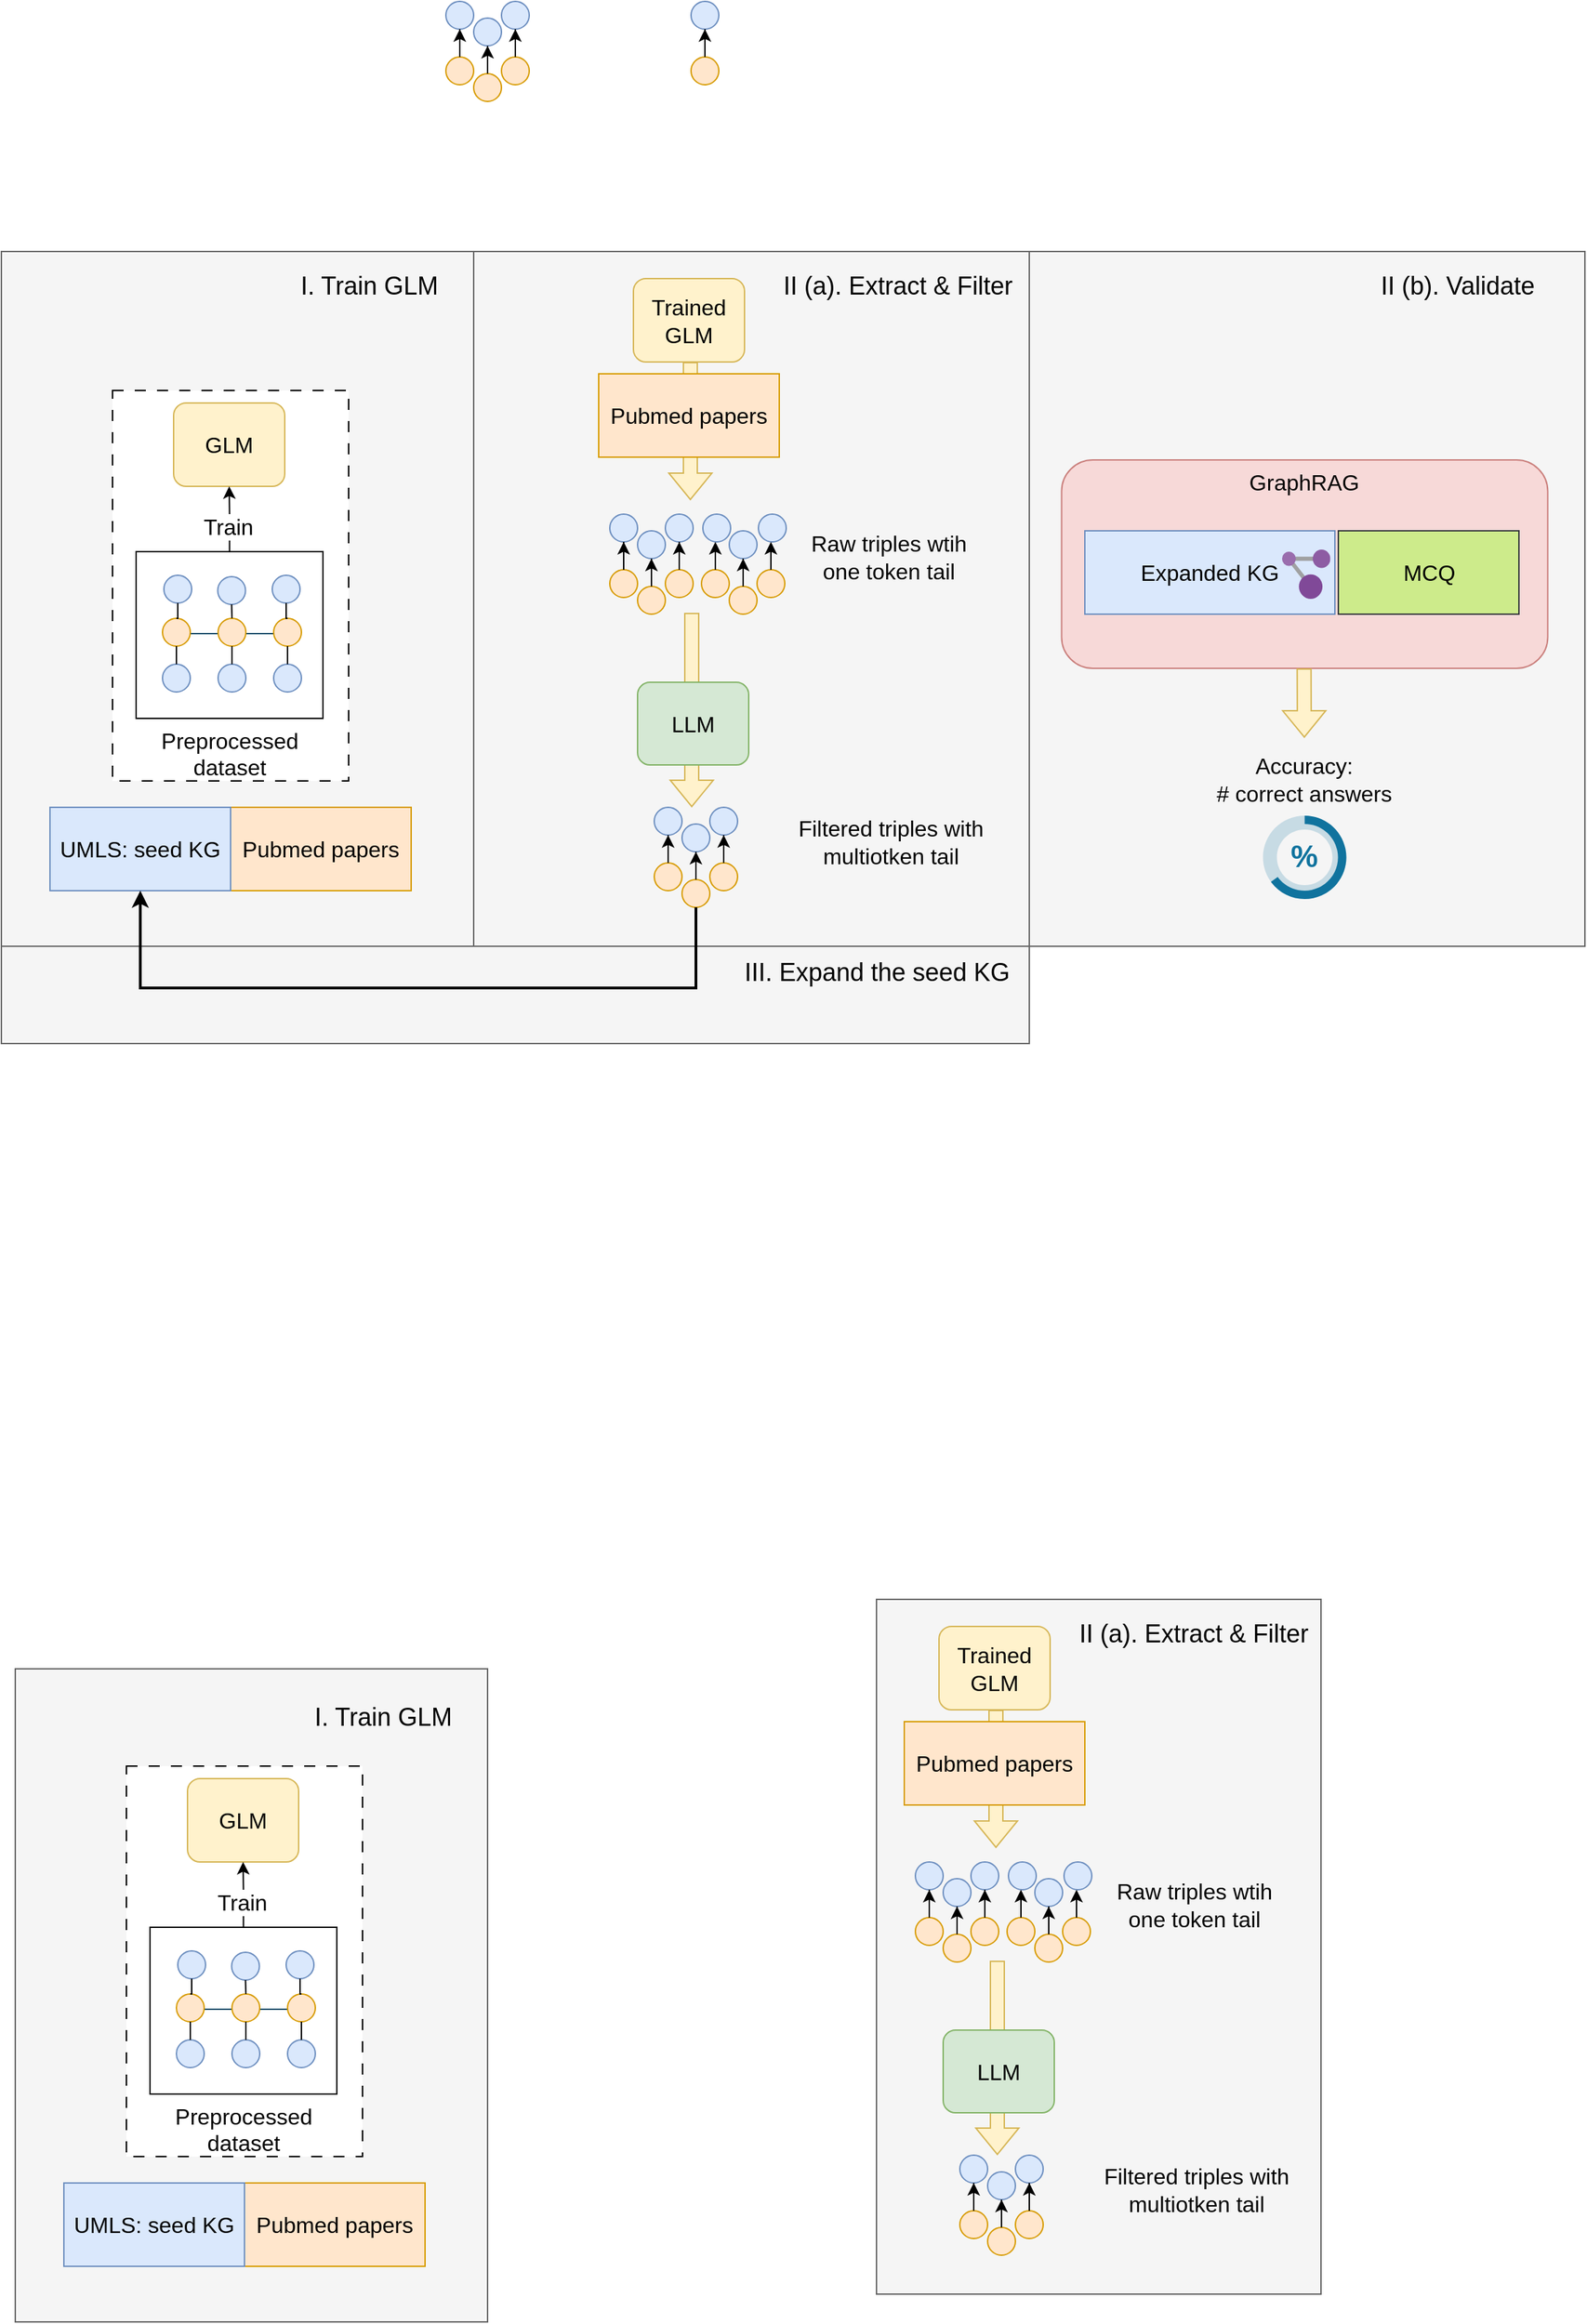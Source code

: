 <mxfile version="26.0.8">
  <diagram name="Page-1" id="-9PNna5isragapNatJbX">
    <mxGraphModel dx="1098" dy="2352" grid="1" gridSize="10" guides="1" tooltips="1" connect="1" arrows="1" fold="1" page="1" pageScale="1" pageWidth="850" pageHeight="1100" math="0" shadow="0">
      <root>
        <mxCell id="0" />
        <mxCell id="1" parent="0" />
        <mxCell id="NxOc04dK2FlnX5Qw7O3w-118" value="" style="rounded=0;whiteSpace=wrap;html=1;fillColor=#f5f5f5;fontColor=#333333;strokeColor=#666666;" vertex="1" parent="1">
          <mxGeometry x="770" y="-80" width="400" height="500" as="geometry" />
        </mxCell>
        <mxCell id="NxOc04dK2FlnX5Qw7O3w-102" value="&lt;font style=&quot;font-size: 16px;&quot;&gt;GraphRAG&lt;/font&gt;" style="rounded=1;whiteSpace=wrap;html=1;fillColor=#f8cecc;strokeColor=#b85450;verticalAlign=top;opacity=70;" vertex="1" parent="1">
          <mxGeometry x="793.25" y="70" width="350" height="150" as="geometry" />
        </mxCell>
        <mxCell id="NxOc04dK2FlnX5Qw7O3w-100" value="" style="rounded=0;whiteSpace=wrap;html=1;fillColor=#f5f5f5;fontColor=#333333;strokeColor=#666666;" vertex="1" parent="1">
          <mxGeometry x="30" y="420" width="740" height="70" as="geometry" />
        </mxCell>
        <mxCell id="nq_z7jHMgAaX9JTM60SF-1" value="" style="rounded=0;whiteSpace=wrap;html=1;fillColor=#f5f5f5;fontColor=#333333;strokeColor=#666666;" parent="1" vertex="1">
          <mxGeometry x="370" y="-80" width="400" height="500" as="geometry" />
        </mxCell>
        <mxCell id="NxOc04dK2FlnX5Qw7O3w-84" value="" style="shape=flexArrow;endArrow=classic;html=1;rounded=0;fillColor=#fff2cc;strokeColor=#d6b656;" edge="1" parent="1">
          <mxGeometry width="50" height="50" relative="1" as="geometry">
            <mxPoint x="527" y="180" as="sourcePoint" />
            <mxPoint x="527" y="320" as="targetPoint" />
          </mxGeometry>
        </mxCell>
        <mxCell id="nq_z7jHMgAaX9JTM60SF-9" style="rounded=0;orthogonalLoop=1;jettySize=auto;html=1;exitX=0.5;exitY=0;exitDx=0;exitDy=0;entryX=0.5;entryY=1;entryDx=0;entryDy=0;strokeColor=none;endArrow=none;endFill=0;" parent="1" edge="1">
          <mxGeometry relative="1" as="geometry">
            <mxPoint x="686.5" y="114" as="sourcePoint" />
            <mxPoint x="686.25" y="104" as="targetPoint" />
          </mxGeometry>
        </mxCell>
        <mxCell id="nq_z7jHMgAaX9JTM60SF-11" value="" style="rounded=0;whiteSpace=wrap;html=1;fillColor=#f5f5f5;fontColor=#333333;strokeColor=#666666;" parent="1" vertex="1">
          <mxGeometry x="30" y="-80" width="340" height="500" as="geometry" />
        </mxCell>
        <mxCell id="nq_z7jHMgAaX9JTM60SF-14" value="" style="group" parent="1" vertex="1" connectable="0">
          <mxGeometry x="110" y="20" width="170" height="281" as="geometry" />
        </mxCell>
        <mxCell id="nq_z7jHMgAaX9JTM60SF-15" value="" style="rounded=0;whiteSpace=wrap;html=1;dashed=1;dashPattern=8 8;labelPosition=center;verticalLabelPosition=top;align=center;verticalAlign=bottom;" parent="nq_z7jHMgAaX9JTM60SF-14" vertex="1">
          <mxGeometry width="170" height="281" as="geometry" />
        </mxCell>
        <mxCell id="nq_z7jHMgAaX9JTM60SF-16" value="&lt;font color=&quot;#000000&quot;&gt;GLM&lt;/font&gt;" style="rounded=1;whiteSpace=wrap;html=1;fontSize=16;labelBackgroundColor=none;fillColor=#fff2cc;strokeColor=#d6b656;" parent="nq_z7jHMgAaX9JTM60SF-14" vertex="1">
          <mxGeometry x="44" y="9" width="80" height="60" as="geometry" />
        </mxCell>
        <mxCell id="nq_z7jHMgAaX9JTM60SF-17" style="edgeStyle=orthogonalEdgeStyle;rounded=0;orthogonalLoop=1;jettySize=auto;html=1;exitX=0.5;exitY=0;exitDx=0;exitDy=0;" parent="nq_z7jHMgAaX9JTM60SF-14" source="nq_z7jHMgAaX9JTM60SF-19" target="nq_z7jHMgAaX9JTM60SF-16" edge="1">
          <mxGeometry relative="1" as="geometry" />
        </mxCell>
        <mxCell id="nq_z7jHMgAaX9JTM60SF-18" value="Train" style="edgeLabel;html=1;align=center;verticalAlign=middle;resizable=0;points=[];fontSize=16;" parent="nq_z7jHMgAaX9JTM60SF-17" vertex="1" connectable="0">
          <mxGeometry x="-0.224" y="2" relative="1" as="geometry">
            <mxPoint as="offset" />
          </mxGeometry>
        </mxCell>
        <mxCell id="nq_z7jHMgAaX9JTM60SF-19" value="&lt;font color=&quot;#000000&quot;&gt;Preprocessed dataset&lt;/font&gt;" style="rounded=0;whiteSpace=wrap;html=1;fontSize=16;labelPosition=center;verticalLabelPosition=bottom;align=center;verticalAlign=top;labelBackgroundColor=none;" parent="nq_z7jHMgAaX9JTM60SF-14" vertex="1">
          <mxGeometry x="17" y="116" width="134.5" height="120" as="geometry" />
        </mxCell>
        <mxCell id="nq_z7jHMgAaX9JTM60SF-20" value="" style="group" parent="nq_z7jHMgAaX9JTM60SF-14" vertex="1" connectable="0">
          <mxGeometry x="36" y="133" width="100" height="84" as="geometry" />
        </mxCell>
        <mxCell id="nq_z7jHMgAaX9JTM60SF-21" style="edgeStyle=none;curved=1;rounded=0;orthogonalLoop=1;jettySize=auto;html=1;exitX=1;exitY=0.5;exitDx=0;exitDy=0;entryX=0;entryY=0.5;entryDx=0;entryDy=0;fontSize=12;startSize=8;endSize=8;endArrow=none;endFill=0;labelBackgroundColor=none;fontColor=default;strokeColor=#0B4D6A;" parent="nq_z7jHMgAaX9JTM60SF-20" edge="1">
          <mxGeometry relative="1" as="geometry">
            <mxPoint x="20" y="42" as="sourcePoint" />
            <mxPoint x="40" y="42" as="targetPoint" />
          </mxGeometry>
        </mxCell>
        <mxCell id="nq_z7jHMgAaX9JTM60SF-22" value="" style="ellipse;whiteSpace=wrap;html=1;aspect=fixed;fontSize=16;labelBackgroundColor=none;fillColor=#ffe6cc;strokeColor=#d79b00;" parent="nq_z7jHMgAaX9JTM60SF-20" vertex="1">
          <mxGeometry y="31" width="20" height="20" as="geometry" />
        </mxCell>
        <mxCell id="nq_z7jHMgAaX9JTM60SF-23" style="edgeStyle=none;curved=1;rounded=0;orthogonalLoop=1;jettySize=auto;html=1;exitX=1;exitY=0.5;exitDx=0;exitDy=0;entryX=0;entryY=0.5;entryDx=0;entryDy=0;fontSize=12;startSize=8;endSize=8;endArrow=none;endFill=0;labelBackgroundColor=none;fontColor=default;strokeColor=#0B4D6A;" parent="nq_z7jHMgAaX9JTM60SF-20" edge="1">
          <mxGeometry relative="1" as="geometry">
            <mxPoint x="60" y="42" as="sourcePoint" />
            <mxPoint x="80" y="42" as="targetPoint" />
          </mxGeometry>
        </mxCell>
        <mxCell id="nq_z7jHMgAaX9JTM60SF-24" value="" style="ellipse;whiteSpace=wrap;html=1;aspect=fixed;fontSize=16;labelBackgroundColor=none;fillColor=#ffe6cc;strokeColor=#d79b00;" parent="nq_z7jHMgAaX9JTM60SF-20" vertex="1">
          <mxGeometry x="40" y="31" width="20" height="20" as="geometry" />
        </mxCell>
        <mxCell id="nq_z7jHMgAaX9JTM60SF-25" value="" style="ellipse;whiteSpace=wrap;html=1;aspect=fixed;fontSize=16;labelBackgroundColor=none;fillColor=#ffe6cc;strokeColor=#d79b00;" parent="nq_z7jHMgAaX9JTM60SF-20" vertex="1">
          <mxGeometry x="80" y="31" width="20" height="20" as="geometry" />
        </mxCell>
        <mxCell id="nq_z7jHMgAaX9JTM60SF-26" value="" style="ellipse;whiteSpace=wrap;html=1;aspect=fixed;fontSize=16;labelBackgroundColor=none;fillColor=#dae8fc;strokeColor=#6c8ebf;" parent="nq_z7jHMgAaX9JTM60SF-20" vertex="1">
          <mxGeometry y="64" width="20" height="20" as="geometry" />
        </mxCell>
        <mxCell id="nq_z7jHMgAaX9JTM60SF-27" value="" style="ellipse;whiteSpace=wrap;html=1;aspect=fixed;fontSize=16;labelBackgroundColor=none;fillColor=#dae8fc;strokeColor=#6c8ebf;" parent="nq_z7jHMgAaX9JTM60SF-20" vertex="1">
          <mxGeometry x="40" y="64" width="20" height="20" as="geometry" />
        </mxCell>
        <mxCell id="nq_z7jHMgAaX9JTM60SF-28" style="edgeStyle=orthogonalEdgeStyle;rounded=0;orthogonalLoop=1;jettySize=auto;html=1;exitX=0.5;exitY=1;exitDx=0;exitDy=0;entryX=0.5;entryY=0;entryDx=0;entryDy=0;endArrow=none;endFill=0;" parent="nq_z7jHMgAaX9JTM60SF-20" source="nq_z7jHMgAaX9JTM60SF-24" target="nq_z7jHMgAaX9JTM60SF-27" edge="1">
          <mxGeometry relative="1" as="geometry" />
        </mxCell>
        <mxCell id="nq_z7jHMgAaX9JTM60SF-29" value="" style="ellipse;whiteSpace=wrap;html=1;aspect=fixed;fontSize=16;labelBackgroundColor=none;fillColor=#dae8fc;strokeColor=#6c8ebf;" parent="nq_z7jHMgAaX9JTM60SF-20" vertex="1">
          <mxGeometry x="80" y="64" width="20" height="20" as="geometry" />
        </mxCell>
        <mxCell id="nq_z7jHMgAaX9JTM60SF-30" style="edgeStyle=orthogonalEdgeStyle;rounded=0;orthogonalLoop=1;jettySize=auto;html=1;exitX=0.5;exitY=1;exitDx=0;exitDy=0;entryX=0.5;entryY=0;entryDx=0;entryDy=0;endArrow=none;endFill=0;" parent="nq_z7jHMgAaX9JTM60SF-20" source="nq_z7jHMgAaX9JTM60SF-25" target="nq_z7jHMgAaX9JTM60SF-29" edge="1">
          <mxGeometry relative="1" as="geometry" />
        </mxCell>
        <mxCell id="nq_z7jHMgAaX9JTM60SF-31" value="" style="ellipse;whiteSpace=wrap;html=1;aspect=fixed;fontSize=16;labelBackgroundColor=none;fillColor=#dae8fc;strokeColor=#6c8ebf;" parent="nq_z7jHMgAaX9JTM60SF-20" vertex="1">
          <mxGeometry x="1" width="20" height="20" as="geometry" />
        </mxCell>
        <mxCell id="nq_z7jHMgAaX9JTM60SF-32" style="edgeStyle=orthogonalEdgeStyle;rounded=0;orthogonalLoop=1;jettySize=auto;html=1;exitX=0.5;exitY=0;exitDx=0;exitDy=0;entryX=0.5;entryY=1;entryDx=0;entryDy=0;endArrow=none;endFill=0;" parent="nq_z7jHMgAaX9JTM60SF-20" source="nq_z7jHMgAaX9JTM60SF-22" target="nq_z7jHMgAaX9JTM60SF-31" edge="1">
          <mxGeometry relative="1" as="geometry" />
        </mxCell>
        <mxCell id="nq_z7jHMgAaX9JTM60SF-33" value="" style="ellipse;whiteSpace=wrap;html=1;aspect=fixed;fontSize=16;labelBackgroundColor=none;fillColor=#dae8fc;strokeColor=#6c8ebf;" parent="nq_z7jHMgAaX9JTM60SF-20" vertex="1">
          <mxGeometry x="39.75" y="1" width="20" height="20" as="geometry" />
        </mxCell>
        <mxCell id="nq_z7jHMgAaX9JTM60SF-34" value="" style="ellipse;whiteSpace=wrap;html=1;aspect=fixed;fontSize=16;labelBackgroundColor=none;fillColor=#dae8fc;strokeColor=#6c8ebf;" parent="nq_z7jHMgAaX9JTM60SF-20" vertex="1">
          <mxGeometry x="79" width="20" height="20" as="geometry" />
        </mxCell>
        <mxCell id="nq_z7jHMgAaX9JTM60SF-35" style="rounded=0;orthogonalLoop=1;jettySize=auto;html=1;exitX=0.5;exitY=0;exitDx=0;exitDy=0;entryX=0.5;entryY=1;entryDx=0;entryDy=0;strokeColor=none;endArrow=none;endFill=0;" parent="nq_z7jHMgAaX9JTM60SF-20" source="nq_z7jHMgAaX9JTM60SF-24" target="nq_z7jHMgAaX9JTM60SF-33" edge="1">
          <mxGeometry relative="1" as="geometry" />
        </mxCell>
        <mxCell id="nq_z7jHMgAaX9JTM60SF-36" value="" style="endArrow=none;html=1;rounded=0;entryX=0.5;entryY=1;entryDx=0;entryDy=0;exitX=0.5;exitY=0;exitDx=0;exitDy=0;" parent="nq_z7jHMgAaX9JTM60SF-20" source="nq_z7jHMgAaX9JTM60SF-24" target="nq_z7jHMgAaX9JTM60SF-33" edge="1">
          <mxGeometry width="50" height="50" relative="1" as="geometry">
            <mxPoint x="-194" y="123" as="sourcePoint" />
            <mxPoint x="-144" y="73" as="targetPoint" />
          </mxGeometry>
        </mxCell>
        <mxCell id="nq_z7jHMgAaX9JTM60SF-37" style="edgeStyle=orthogonalEdgeStyle;rounded=0;orthogonalLoop=1;jettySize=auto;html=1;exitX=0.5;exitY=0;exitDx=0;exitDy=0;entryX=0.5;entryY=1;entryDx=0;entryDy=0;endArrow=none;endFill=0;" parent="nq_z7jHMgAaX9JTM60SF-20" source="nq_z7jHMgAaX9JTM60SF-25" target="nq_z7jHMgAaX9JTM60SF-34" edge="1">
          <mxGeometry relative="1" as="geometry" />
        </mxCell>
        <mxCell id="nq_z7jHMgAaX9JTM60SF-38" value="" style="endArrow=none;html=1;rounded=0;entryX=0.5;entryY=1;entryDx=0;entryDy=0;" parent="nq_z7jHMgAaX9JTM60SF-20" source="nq_z7jHMgAaX9JTM60SF-26" target="nq_z7jHMgAaX9JTM60SF-22" edge="1">
          <mxGeometry width="50" height="50" relative="1" as="geometry">
            <mxPoint x="-194" y="123" as="sourcePoint" />
            <mxPoint x="-144" y="73" as="targetPoint" />
          </mxGeometry>
        </mxCell>
        <mxCell id="nq_z7jHMgAaX9JTM60SF-39" value="&lt;font style=&quot;font-size: 16px;&quot;&gt;Pubmed papers&lt;/font&gt;" style="rounded=0;whiteSpace=wrap;html=1;fillColor=#ffe6cc;strokeColor=#d79b00;" parent="1" vertex="1">
          <mxGeometry x="195" y="320" width="130" height="60" as="geometry" />
        </mxCell>
        <mxCell id="nq_z7jHMgAaX9JTM60SF-40" value="&lt;font style=&quot;font-size: 16px;&quot;&gt;UMLS: seed KG&lt;/font&gt;" style="rounded=0;whiteSpace=wrap;html=1;fillColor=#dae8fc;strokeColor=#6c8ebf;" parent="1" vertex="1">
          <mxGeometry x="65" y="320" width="130" height="60" as="geometry" />
        </mxCell>
        <mxCell id="nq_z7jHMgAaX9JTM60SF-43" value="&lt;font color=&quot;#000000&quot;&gt;Trained GLM&lt;/font&gt;" style="rounded=1;whiteSpace=wrap;html=1;fontSize=16;labelBackgroundColor=none;fillColor=#fff2cc;strokeColor=#d6b656;" parent="1" vertex="1">
          <mxGeometry x="485" y="-60.5" width="80" height="60" as="geometry" />
        </mxCell>
        <mxCell id="nq_z7jHMgAaX9JTM60SF-48" value="&lt;font style=&quot;font-size: 16px;&quot;&gt;LLM&lt;/font&gt;" style="rounded=1;whiteSpace=wrap;html=1;fillColor=#d5e8d4;strokeColor=#82b366;" parent="1" vertex="1">
          <mxGeometry x="488" y="230" width="80" height="59.5" as="geometry" />
        </mxCell>
        <mxCell id="nq_z7jHMgAaX9JTM60SF-69" value="&lt;font style=&quot;font-size: 18px;&quot;&gt;I. Train GLM&lt;/font&gt;" style="text;html=1;align=center;verticalAlign=middle;whiteSpace=wrap;rounded=0;" parent="1" vertex="1">
          <mxGeometry x="230" y="-70" width="130" height="30" as="geometry" />
        </mxCell>
        <mxCell id="nq_z7jHMgAaX9JTM60SF-70" value="&lt;font style=&quot;font-size: 18px;&quot;&gt;II (a). Extract &amp;amp; Filter&lt;/font&gt;" style="text;html=1;align=center;verticalAlign=middle;resizable=0;points=[];autosize=1;strokeColor=none;fillColor=none;" parent="1" vertex="1">
          <mxGeometry x="580" y="-70" width="190" height="30" as="geometry" />
        </mxCell>
        <mxCell id="NxOc04dK2FlnX5Qw7O3w-7" value="" style="group" vertex="1" connectable="0" parent="1">
          <mxGeometry x="526.5" y="-260" width="20" height="60" as="geometry" />
        </mxCell>
        <mxCell id="NxOc04dK2FlnX5Qw7O3w-3" value="" style="ellipse;whiteSpace=wrap;html=1;aspect=fixed;fontSize=16;labelBackgroundColor=none;fillColor=#ffe6cc;strokeColor=#d79b00;" vertex="1" parent="NxOc04dK2FlnX5Qw7O3w-7">
          <mxGeometry y="40" width="20" height="20" as="geometry" />
        </mxCell>
        <mxCell id="NxOc04dK2FlnX5Qw7O3w-4" value="" style="ellipse;whiteSpace=wrap;html=1;aspect=fixed;fontSize=16;labelBackgroundColor=none;fillColor=#dae8fc;strokeColor=#6c8ebf;" vertex="1" parent="NxOc04dK2FlnX5Qw7O3w-7">
          <mxGeometry width="20" height="20" as="geometry" />
        </mxCell>
        <mxCell id="NxOc04dK2FlnX5Qw7O3w-6" value="" style="edgeStyle=orthogonalEdgeStyle;rounded=0;orthogonalLoop=1;jettySize=auto;html=1;" edge="1" parent="NxOc04dK2FlnX5Qw7O3w-7" source="NxOc04dK2FlnX5Qw7O3w-3" target="NxOc04dK2FlnX5Qw7O3w-4">
          <mxGeometry relative="1" as="geometry" />
        </mxCell>
        <mxCell id="NxOc04dK2FlnX5Qw7O3w-65" value="" style="shape=flexArrow;endArrow=classic;html=1;rounded=0;fillColor=#fff2cc;strokeColor=#d6b656;" edge="1" parent="1">
          <mxGeometry width="50" height="50" relative="1" as="geometry">
            <mxPoint x="526" y="-0.5" as="sourcePoint" />
            <mxPoint x="526" y="99" as="targetPoint" />
          </mxGeometry>
        </mxCell>
        <mxCell id="NxOc04dK2FlnX5Qw7O3w-24" value="" style="group" vertex="1" connectable="0" parent="1">
          <mxGeometry x="468" y="109" width="60" height="72" as="geometry" />
        </mxCell>
        <mxCell id="NxOc04dK2FlnX5Qw7O3w-11" value="" style="group" vertex="1" connectable="0" parent="NxOc04dK2FlnX5Qw7O3w-24">
          <mxGeometry width="20" height="60" as="geometry" />
        </mxCell>
        <mxCell id="NxOc04dK2FlnX5Qw7O3w-12" value="" style="ellipse;whiteSpace=wrap;html=1;aspect=fixed;fontSize=16;labelBackgroundColor=none;fillColor=#ffe6cc;strokeColor=#d79b00;" vertex="1" parent="NxOc04dK2FlnX5Qw7O3w-11">
          <mxGeometry y="40" width="20" height="20" as="geometry" />
        </mxCell>
        <mxCell id="NxOc04dK2FlnX5Qw7O3w-13" value="" style="ellipse;whiteSpace=wrap;html=1;aspect=fixed;fontSize=16;labelBackgroundColor=none;fillColor=#dae8fc;strokeColor=#6c8ebf;" vertex="1" parent="NxOc04dK2FlnX5Qw7O3w-11">
          <mxGeometry width="20" height="20" as="geometry" />
        </mxCell>
        <mxCell id="NxOc04dK2FlnX5Qw7O3w-14" value="" style="edgeStyle=orthogonalEdgeStyle;rounded=0;orthogonalLoop=1;jettySize=auto;html=1;" edge="1" parent="NxOc04dK2FlnX5Qw7O3w-11" source="NxOc04dK2FlnX5Qw7O3w-12" target="NxOc04dK2FlnX5Qw7O3w-13">
          <mxGeometry relative="1" as="geometry" />
        </mxCell>
        <mxCell id="NxOc04dK2FlnX5Qw7O3w-15" value="" style="group" vertex="1" connectable="0" parent="NxOc04dK2FlnX5Qw7O3w-24">
          <mxGeometry x="20" y="12" width="20" height="60" as="geometry" />
        </mxCell>
        <mxCell id="NxOc04dK2FlnX5Qw7O3w-16" value="" style="ellipse;whiteSpace=wrap;html=1;aspect=fixed;fontSize=16;labelBackgroundColor=none;fillColor=#ffe6cc;strokeColor=#d79b00;" vertex="1" parent="NxOc04dK2FlnX5Qw7O3w-15">
          <mxGeometry y="40" width="20" height="20" as="geometry" />
        </mxCell>
        <mxCell id="NxOc04dK2FlnX5Qw7O3w-17" value="" style="ellipse;whiteSpace=wrap;html=1;aspect=fixed;fontSize=16;labelBackgroundColor=none;fillColor=#dae8fc;strokeColor=#6c8ebf;" vertex="1" parent="NxOc04dK2FlnX5Qw7O3w-15">
          <mxGeometry width="20" height="20" as="geometry" />
        </mxCell>
        <mxCell id="NxOc04dK2FlnX5Qw7O3w-18" value="" style="edgeStyle=orthogonalEdgeStyle;rounded=0;orthogonalLoop=1;jettySize=auto;html=1;" edge="1" parent="NxOc04dK2FlnX5Qw7O3w-15" source="NxOc04dK2FlnX5Qw7O3w-16" target="NxOc04dK2FlnX5Qw7O3w-17">
          <mxGeometry relative="1" as="geometry" />
        </mxCell>
        <mxCell id="NxOc04dK2FlnX5Qw7O3w-19" value="" style="group" vertex="1" connectable="0" parent="NxOc04dK2FlnX5Qw7O3w-24">
          <mxGeometry x="40" width="20" height="60" as="geometry" />
        </mxCell>
        <mxCell id="NxOc04dK2FlnX5Qw7O3w-20" value="" style="ellipse;whiteSpace=wrap;html=1;aspect=fixed;fontSize=16;labelBackgroundColor=none;fillColor=#ffe6cc;strokeColor=#d79b00;" vertex="1" parent="NxOc04dK2FlnX5Qw7O3w-19">
          <mxGeometry y="40" width="20" height="20" as="geometry" />
        </mxCell>
        <mxCell id="NxOc04dK2FlnX5Qw7O3w-21" value="" style="ellipse;whiteSpace=wrap;html=1;aspect=fixed;fontSize=16;labelBackgroundColor=none;fillColor=#dae8fc;strokeColor=#6c8ebf;" vertex="1" parent="NxOc04dK2FlnX5Qw7O3w-19">
          <mxGeometry width="20" height="20" as="geometry" />
        </mxCell>
        <mxCell id="NxOc04dK2FlnX5Qw7O3w-22" value="" style="edgeStyle=orthogonalEdgeStyle;rounded=0;orthogonalLoop=1;jettySize=auto;html=1;" edge="1" parent="NxOc04dK2FlnX5Qw7O3w-19" source="NxOc04dK2FlnX5Qw7O3w-20" target="NxOc04dK2FlnX5Qw7O3w-21">
          <mxGeometry relative="1" as="geometry" />
        </mxCell>
        <mxCell id="nq_z7jHMgAaX9JTM60SF-44" value="&lt;font style=&quot;font-size: 16px;&quot;&gt;Pubmed papers&lt;/font&gt;" style="rounded=0;whiteSpace=wrap;html=1;fillColor=#ffe6cc;strokeColor=#d79b00;" parent="1" vertex="1">
          <mxGeometry x="460" y="8" width="130" height="60" as="geometry" />
        </mxCell>
        <mxCell id="NxOc04dK2FlnX5Qw7O3w-52" value="" style="group" vertex="1" connectable="0" parent="1">
          <mxGeometry x="535" y="109" width="63" height="110" as="geometry" />
        </mxCell>
        <mxCell id="NxOc04dK2FlnX5Qw7O3w-53" value="" style="group" vertex="1" connectable="0" parent="NxOc04dK2FlnX5Qw7O3w-52">
          <mxGeometry width="63" height="110" as="geometry" />
        </mxCell>
        <mxCell id="NxOc04dK2FlnX5Qw7O3w-54" value="" style="ellipse;whiteSpace=wrap;html=1;aspect=fixed;fontSize=16;labelBackgroundColor=none;fillColor=#ffe6cc;strokeColor=#d79b00;" vertex="1" parent="NxOc04dK2FlnX5Qw7O3w-53">
          <mxGeometry x="-1" y="40" width="20" height="20" as="geometry" />
        </mxCell>
        <mxCell id="NxOc04dK2FlnX5Qw7O3w-55" value="" style="ellipse;whiteSpace=wrap;html=1;aspect=fixed;fontSize=16;labelBackgroundColor=none;fillColor=#dae8fc;strokeColor=#6c8ebf;" vertex="1" parent="NxOc04dK2FlnX5Qw7O3w-53">
          <mxGeometry width="20" height="20" as="geometry" />
        </mxCell>
        <mxCell id="NxOc04dK2FlnX5Qw7O3w-56" value="" style="edgeStyle=orthogonalEdgeStyle;rounded=0;orthogonalLoop=1;jettySize=auto;html=1;" edge="1" parent="NxOc04dK2FlnX5Qw7O3w-53" source="NxOc04dK2FlnX5Qw7O3w-54">
          <mxGeometry relative="1" as="geometry">
            <mxPoint x="9" y="20" as="targetPoint" />
          </mxGeometry>
        </mxCell>
        <mxCell id="NxOc04dK2FlnX5Qw7O3w-57" value="" style="group" vertex="1" connectable="0" parent="NxOc04dK2FlnX5Qw7O3w-52">
          <mxGeometry x="19" y="12" width="20" height="60" as="geometry" />
        </mxCell>
        <mxCell id="NxOc04dK2FlnX5Qw7O3w-58" value="" style="ellipse;whiteSpace=wrap;html=1;aspect=fixed;fontSize=16;labelBackgroundColor=none;fillColor=#ffe6cc;strokeColor=#d79b00;" vertex="1" parent="NxOc04dK2FlnX5Qw7O3w-57">
          <mxGeometry y="40" width="20" height="20" as="geometry" />
        </mxCell>
        <mxCell id="NxOc04dK2FlnX5Qw7O3w-59" value="" style="ellipse;whiteSpace=wrap;html=1;aspect=fixed;fontSize=16;labelBackgroundColor=none;fillColor=#dae8fc;strokeColor=#6c8ebf;" vertex="1" parent="NxOc04dK2FlnX5Qw7O3w-57">
          <mxGeometry width="20" height="20" as="geometry" />
        </mxCell>
        <mxCell id="NxOc04dK2FlnX5Qw7O3w-60" value="" style="edgeStyle=orthogonalEdgeStyle;rounded=0;orthogonalLoop=1;jettySize=auto;html=1;" edge="1" parent="NxOc04dK2FlnX5Qw7O3w-57" source="NxOc04dK2FlnX5Qw7O3w-58" target="NxOc04dK2FlnX5Qw7O3w-59">
          <mxGeometry relative="1" as="geometry" />
        </mxCell>
        <mxCell id="NxOc04dK2FlnX5Qw7O3w-61" value="" style="group" vertex="1" connectable="0" parent="NxOc04dK2FlnX5Qw7O3w-52">
          <mxGeometry x="40" width="20" height="60" as="geometry" />
        </mxCell>
        <mxCell id="NxOc04dK2FlnX5Qw7O3w-62" value="" style="ellipse;whiteSpace=wrap;html=1;aspect=fixed;fontSize=16;labelBackgroundColor=none;fillColor=#ffe6cc;strokeColor=#d79b00;" vertex="1" parent="NxOc04dK2FlnX5Qw7O3w-61">
          <mxGeometry x="-1" y="40" width="20" height="20" as="geometry" />
        </mxCell>
        <mxCell id="NxOc04dK2FlnX5Qw7O3w-63" value="" style="ellipse;whiteSpace=wrap;html=1;aspect=fixed;fontSize=16;labelBackgroundColor=none;fillColor=#dae8fc;strokeColor=#6c8ebf;" vertex="1" parent="NxOc04dK2FlnX5Qw7O3w-61">
          <mxGeometry width="20" height="20" as="geometry" />
        </mxCell>
        <mxCell id="NxOc04dK2FlnX5Qw7O3w-64" value="" style="edgeStyle=orthogonalEdgeStyle;rounded=0;orthogonalLoop=1;jettySize=auto;html=1;" edge="1" parent="NxOc04dK2FlnX5Qw7O3w-61" source="NxOc04dK2FlnX5Qw7O3w-62">
          <mxGeometry relative="1" as="geometry">
            <mxPoint x="9" y="20" as="targetPoint" />
          </mxGeometry>
        </mxCell>
        <mxCell id="NxOc04dK2FlnX5Qw7O3w-66" value="" style="group" vertex="1" connectable="0" parent="1">
          <mxGeometry x="350" y="-260" width="60" height="72" as="geometry" />
        </mxCell>
        <mxCell id="NxOc04dK2FlnX5Qw7O3w-67" value="" style="group" vertex="1" connectable="0" parent="NxOc04dK2FlnX5Qw7O3w-66">
          <mxGeometry width="20" height="60" as="geometry" />
        </mxCell>
        <mxCell id="NxOc04dK2FlnX5Qw7O3w-68" value="" style="ellipse;whiteSpace=wrap;html=1;aspect=fixed;fontSize=16;labelBackgroundColor=none;fillColor=#ffe6cc;strokeColor=#d79b00;" vertex="1" parent="NxOc04dK2FlnX5Qw7O3w-67">
          <mxGeometry y="40" width="20" height="20" as="geometry" />
        </mxCell>
        <mxCell id="NxOc04dK2FlnX5Qw7O3w-69" value="" style="ellipse;whiteSpace=wrap;html=1;aspect=fixed;fontSize=16;labelBackgroundColor=none;fillColor=#dae8fc;strokeColor=#6c8ebf;" vertex="1" parent="NxOc04dK2FlnX5Qw7O3w-67">
          <mxGeometry width="20" height="20" as="geometry" />
        </mxCell>
        <mxCell id="NxOc04dK2FlnX5Qw7O3w-70" value="" style="edgeStyle=orthogonalEdgeStyle;rounded=0;orthogonalLoop=1;jettySize=auto;html=1;" edge="1" parent="NxOc04dK2FlnX5Qw7O3w-67" source="NxOc04dK2FlnX5Qw7O3w-68" target="NxOc04dK2FlnX5Qw7O3w-69">
          <mxGeometry relative="1" as="geometry" />
        </mxCell>
        <mxCell id="NxOc04dK2FlnX5Qw7O3w-71" value="" style="group" vertex="1" connectable="0" parent="NxOc04dK2FlnX5Qw7O3w-66">
          <mxGeometry x="20" y="12" width="20" height="60" as="geometry" />
        </mxCell>
        <mxCell id="NxOc04dK2FlnX5Qw7O3w-72" value="" style="ellipse;whiteSpace=wrap;html=1;aspect=fixed;fontSize=16;labelBackgroundColor=none;fillColor=#ffe6cc;strokeColor=#d79b00;" vertex="1" parent="NxOc04dK2FlnX5Qw7O3w-71">
          <mxGeometry y="40" width="20" height="20" as="geometry" />
        </mxCell>
        <mxCell id="NxOc04dK2FlnX5Qw7O3w-73" value="" style="ellipse;whiteSpace=wrap;html=1;aspect=fixed;fontSize=16;labelBackgroundColor=none;fillColor=#dae8fc;strokeColor=#6c8ebf;" vertex="1" parent="NxOc04dK2FlnX5Qw7O3w-71">
          <mxGeometry width="20" height="20" as="geometry" />
        </mxCell>
        <mxCell id="NxOc04dK2FlnX5Qw7O3w-74" value="" style="edgeStyle=orthogonalEdgeStyle;rounded=0;orthogonalLoop=1;jettySize=auto;html=1;" edge="1" parent="NxOc04dK2FlnX5Qw7O3w-71" source="NxOc04dK2FlnX5Qw7O3w-72" target="NxOc04dK2FlnX5Qw7O3w-73">
          <mxGeometry relative="1" as="geometry" />
        </mxCell>
        <mxCell id="NxOc04dK2FlnX5Qw7O3w-75" value="" style="group" vertex="1" connectable="0" parent="NxOc04dK2FlnX5Qw7O3w-66">
          <mxGeometry x="40" width="20" height="60" as="geometry" />
        </mxCell>
        <mxCell id="NxOc04dK2FlnX5Qw7O3w-76" value="" style="ellipse;whiteSpace=wrap;html=1;aspect=fixed;fontSize=16;labelBackgroundColor=none;fillColor=#ffe6cc;strokeColor=#d79b00;" vertex="1" parent="NxOc04dK2FlnX5Qw7O3w-75">
          <mxGeometry y="40" width="20" height="20" as="geometry" />
        </mxCell>
        <mxCell id="NxOc04dK2FlnX5Qw7O3w-77" value="" style="ellipse;whiteSpace=wrap;html=1;aspect=fixed;fontSize=16;labelBackgroundColor=none;fillColor=#dae8fc;strokeColor=#6c8ebf;" vertex="1" parent="NxOc04dK2FlnX5Qw7O3w-75">
          <mxGeometry width="20" height="20" as="geometry" />
        </mxCell>
        <mxCell id="NxOc04dK2FlnX5Qw7O3w-78" value="" style="edgeStyle=orthogonalEdgeStyle;rounded=0;orthogonalLoop=1;jettySize=auto;html=1;" edge="1" parent="NxOc04dK2FlnX5Qw7O3w-75" source="NxOc04dK2FlnX5Qw7O3w-76" target="NxOc04dK2FlnX5Qw7O3w-77">
          <mxGeometry relative="1" as="geometry" />
        </mxCell>
        <mxCell id="NxOc04dK2FlnX5Qw7O3w-85" value="" style="group" vertex="1" connectable="0" parent="1">
          <mxGeometry x="500" y="320" width="60" height="72" as="geometry" />
        </mxCell>
        <mxCell id="NxOc04dK2FlnX5Qw7O3w-86" value="" style="group" vertex="1" connectable="0" parent="NxOc04dK2FlnX5Qw7O3w-85">
          <mxGeometry width="20" height="60" as="geometry" />
        </mxCell>
        <mxCell id="NxOc04dK2FlnX5Qw7O3w-87" value="" style="ellipse;whiteSpace=wrap;html=1;aspect=fixed;fontSize=16;labelBackgroundColor=none;fillColor=#ffe6cc;strokeColor=#d79b00;" vertex="1" parent="NxOc04dK2FlnX5Qw7O3w-86">
          <mxGeometry y="40" width="20" height="20" as="geometry" />
        </mxCell>
        <mxCell id="NxOc04dK2FlnX5Qw7O3w-88" value="" style="ellipse;whiteSpace=wrap;html=1;aspect=fixed;fontSize=16;labelBackgroundColor=none;fillColor=#dae8fc;strokeColor=#6c8ebf;" vertex="1" parent="NxOc04dK2FlnX5Qw7O3w-86">
          <mxGeometry width="20" height="20" as="geometry" />
        </mxCell>
        <mxCell id="NxOc04dK2FlnX5Qw7O3w-89" value="" style="edgeStyle=orthogonalEdgeStyle;rounded=0;orthogonalLoop=1;jettySize=auto;html=1;" edge="1" parent="NxOc04dK2FlnX5Qw7O3w-86" source="NxOc04dK2FlnX5Qw7O3w-87" target="NxOc04dK2FlnX5Qw7O3w-88">
          <mxGeometry relative="1" as="geometry" />
        </mxCell>
        <mxCell id="NxOc04dK2FlnX5Qw7O3w-90" value="" style="group" vertex="1" connectable="0" parent="NxOc04dK2FlnX5Qw7O3w-85">
          <mxGeometry x="20" y="12" width="20" height="60" as="geometry" />
        </mxCell>
        <mxCell id="NxOc04dK2FlnX5Qw7O3w-91" value="" style="ellipse;whiteSpace=wrap;html=1;aspect=fixed;fontSize=16;labelBackgroundColor=none;fillColor=#ffe6cc;strokeColor=#d79b00;" vertex="1" parent="NxOc04dK2FlnX5Qw7O3w-90">
          <mxGeometry y="40" width="20" height="20" as="geometry" />
        </mxCell>
        <mxCell id="NxOc04dK2FlnX5Qw7O3w-92" value="" style="ellipse;whiteSpace=wrap;html=1;aspect=fixed;fontSize=16;labelBackgroundColor=none;fillColor=#dae8fc;strokeColor=#6c8ebf;" vertex="1" parent="NxOc04dK2FlnX5Qw7O3w-90">
          <mxGeometry width="20" height="20" as="geometry" />
        </mxCell>
        <mxCell id="NxOc04dK2FlnX5Qw7O3w-93" value="" style="edgeStyle=orthogonalEdgeStyle;rounded=0;orthogonalLoop=1;jettySize=auto;html=1;" edge="1" parent="NxOc04dK2FlnX5Qw7O3w-90" source="NxOc04dK2FlnX5Qw7O3w-91" target="NxOc04dK2FlnX5Qw7O3w-92">
          <mxGeometry relative="1" as="geometry" />
        </mxCell>
        <mxCell id="NxOc04dK2FlnX5Qw7O3w-94" value="" style="group" vertex="1" connectable="0" parent="NxOc04dK2FlnX5Qw7O3w-85">
          <mxGeometry x="40" width="20" height="60" as="geometry" />
        </mxCell>
        <mxCell id="NxOc04dK2FlnX5Qw7O3w-95" value="" style="ellipse;whiteSpace=wrap;html=1;aspect=fixed;fontSize=16;labelBackgroundColor=none;fillColor=#ffe6cc;strokeColor=#d79b00;" vertex="1" parent="NxOc04dK2FlnX5Qw7O3w-94">
          <mxGeometry y="40" width="20" height="20" as="geometry" />
        </mxCell>
        <mxCell id="NxOc04dK2FlnX5Qw7O3w-96" value="" style="ellipse;whiteSpace=wrap;html=1;aspect=fixed;fontSize=16;labelBackgroundColor=none;fillColor=#dae8fc;strokeColor=#6c8ebf;" vertex="1" parent="NxOc04dK2FlnX5Qw7O3w-94">
          <mxGeometry width="20" height="20" as="geometry" />
        </mxCell>
        <mxCell id="NxOc04dK2FlnX5Qw7O3w-97" value="" style="edgeStyle=orthogonalEdgeStyle;rounded=0;orthogonalLoop=1;jettySize=auto;html=1;" edge="1" parent="NxOc04dK2FlnX5Qw7O3w-94" source="NxOc04dK2FlnX5Qw7O3w-95" target="NxOc04dK2FlnX5Qw7O3w-96">
          <mxGeometry relative="1" as="geometry" />
        </mxCell>
        <mxCell id="NxOc04dK2FlnX5Qw7O3w-98" value="&lt;font style=&quot;font-size: 16px;&quot;&gt;Filtered triples with multiotken tail&lt;/font&gt;" style="text;html=1;align=center;verticalAlign=middle;whiteSpace=wrap;rounded=0;" vertex="1" parent="1">
          <mxGeometry x="601" y="330" width="139" height="30" as="geometry" />
        </mxCell>
        <mxCell id="NxOc04dK2FlnX5Qw7O3w-82" value="&lt;font&gt;&lt;span&gt;Raw triples wtih one token tail&lt;/span&gt;&lt;/font&gt;" style="text;html=1;align=center;verticalAlign=middle;whiteSpace=wrap;rounded=0;fontSize=16;" vertex="1" parent="1">
          <mxGeometry x="608" y="126.5" width="122" height="26" as="geometry" />
        </mxCell>
        <mxCell id="NxOc04dK2FlnX5Qw7O3w-99" style="edgeStyle=orthogonalEdgeStyle;rounded=0;orthogonalLoop=1;jettySize=auto;html=1;exitX=0.5;exitY=1;exitDx=0;exitDy=0;entryX=0.5;entryY=1;entryDx=0;entryDy=0;strokeWidth=2;" edge="1" parent="1" source="NxOc04dK2FlnX5Qw7O3w-91" target="nq_z7jHMgAaX9JTM60SF-40">
          <mxGeometry relative="1" as="geometry">
            <Array as="points">
              <mxPoint x="530" y="450" />
              <mxPoint x="130" y="450" />
            </Array>
          </mxGeometry>
        </mxCell>
        <mxCell id="NxOc04dK2FlnX5Qw7O3w-101" value="&lt;font style=&quot;font-size: 18px;&quot;&gt;III. Expand the seed KG&lt;/font&gt;" style="text;html=1;align=center;verticalAlign=middle;resizable=0;points=[];autosize=1;strokeColor=none;fillColor=none;" vertex="1" parent="1">
          <mxGeometry x="555" y="424" width="210" height="30" as="geometry" />
        </mxCell>
        <mxCell id="NxOc04dK2FlnX5Qw7O3w-104" value="&lt;font style=&quot;font-size: 16px;&quot;&gt;Expanded KG&lt;/font&gt;" style="rounded=0;whiteSpace=wrap;html=1;fillColor=#dae8fc;strokeColor=#6c8ebf;" vertex="1" parent="1">
          <mxGeometry x="810" y="121" width="180" height="60" as="geometry" />
        </mxCell>
        <mxCell id="NxOc04dK2FlnX5Qw7O3w-108" value="" style="shape=flexArrow;endArrow=classic;html=1;rounded=0;fillColor=#fff2cc;strokeColor=#d6b656;" edge="1" parent="1">
          <mxGeometry width="50" height="50" relative="1" as="geometry">
            <mxPoint x="967.83" y="220" as="sourcePoint" />
            <mxPoint x="968" y="270" as="targetPoint" />
          </mxGeometry>
        </mxCell>
        <mxCell id="NxOc04dK2FlnX5Qw7O3w-112" value="" style="group" vertex="1" connectable="0" parent="1">
          <mxGeometry x="992.5" y="121" width="130" height="60" as="geometry" />
        </mxCell>
        <mxCell id="NxOc04dK2FlnX5Qw7O3w-109" value="&lt;font style=&quot;font-size: 16px;&quot;&gt;MCQ&lt;/font&gt;" style="rounded=0;whiteSpace=wrap;html=1;fillColor=#cdeb8b;strokeColor=#36393d;" vertex="1" parent="NxOc04dK2FlnX5Qw7O3w-112">
          <mxGeometry width="130" height="60" as="geometry" />
        </mxCell>
        <mxCell id="NxOc04dK2FlnX5Qw7O3w-110" value="" style="shape=image;html=1;verticalAlign=top;verticalLabelPosition=bottom;labelBackgroundColor=#ffffff;imageAspect=0;aspect=fixed;image=https://cdn0.iconfinder.com/data/icons/evericons-24px-vol-1/24/question-128.png" vertex="1" parent="NxOc04dK2FlnX5Qw7O3w-112">
          <mxGeometry x="92.5" y="10.75" width="34.5" height="34.5" as="geometry" />
        </mxCell>
        <mxCell id="NxOc04dK2FlnX5Qw7O3w-111" value="" style="image;sketch=0;aspect=fixed;html=1;points=[];align=center;fontSize=12;image=img/lib/mscae/Resource_Graph_Explorer.svg;" vertex="1" parent="1">
          <mxGeometry x="952" y="134.52" width="34.76" height="35.48" as="geometry" />
        </mxCell>
        <mxCell id="NxOc04dK2FlnX5Qw7O3w-115" value="&lt;font style=&quot;font-size: 16px;&quot;&gt;Accuracy:&lt;/font&gt;&lt;div&gt;&lt;font style=&quot;font-size: 16px;&quot;&gt;# correct answers&lt;/font&gt;&lt;/div&gt;" style="text;html=1;align=center;verticalAlign=middle;whiteSpace=wrap;rounded=0;" vertex="1" parent="1">
          <mxGeometry x="883.25" y="280" width="170" height="40" as="geometry" />
        </mxCell>
        <mxCell id="NxOc04dK2FlnX5Qw7O3w-116" value="" style="verticalLabelPosition=bottom;verticalAlign=top;html=1;shape=mxgraph.basic.donut;dx=10;strokeColor=none;fillColor=#10739E;fontSize=10;align=center;fillOpacity=20;" vertex="1" parent="1">
          <mxGeometry x="938.25" y="326" width="60" height="60" as="geometry" />
        </mxCell>
        <mxCell id="NxOc04dK2FlnX5Qw7O3w-117" value="%" style="verticalLabelPosition=middle;verticalAlign=middle;html=1;shape=mxgraph.basic.partConcEllipse;startAngle=0;endAngle=0.65;arcWidth=0.2;strokeColor=none;fillColor=#10739E;fontSize=22;fontColor=#10739E;align=center;fontStyle=1;whiteSpace=wrap;" vertex="1" parent="NxOc04dK2FlnX5Qw7O3w-116">
          <mxGeometry width="60" height="60" as="geometry" />
        </mxCell>
        <mxCell id="NxOc04dK2FlnX5Qw7O3w-119" value="&lt;font style=&quot;font-size: 18px;&quot;&gt;II (b). Validate&lt;/font&gt;" style="text;html=1;align=center;verticalAlign=middle;resizable=0;points=[];autosize=1;strokeColor=none;fillColor=none;" vertex="1" parent="1">
          <mxGeometry x="1013.25" y="-70" width="130" height="30" as="geometry" />
        </mxCell>
        <mxCell id="NxOc04dK2FlnX5Qw7O3w-120" value="" style="rounded=0;whiteSpace=wrap;html=1;fillColor=#f5f5f5;fontColor=#333333;strokeColor=#666666;" vertex="1" parent="1">
          <mxGeometry x="40" y="940" width="340" height="470" as="geometry" />
        </mxCell>
        <mxCell id="NxOc04dK2FlnX5Qw7O3w-121" value="" style="group" vertex="1" connectable="0" parent="1">
          <mxGeometry x="120" y="1010" width="170" height="281" as="geometry" />
        </mxCell>
        <mxCell id="NxOc04dK2FlnX5Qw7O3w-122" value="" style="rounded=0;whiteSpace=wrap;html=1;dashed=1;dashPattern=8 8;labelPosition=center;verticalLabelPosition=top;align=center;verticalAlign=bottom;" vertex="1" parent="NxOc04dK2FlnX5Qw7O3w-121">
          <mxGeometry width="170" height="281" as="geometry" />
        </mxCell>
        <mxCell id="NxOc04dK2FlnX5Qw7O3w-123" value="&lt;font color=&quot;#000000&quot;&gt;GLM&lt;/font&gt;" style="rounded=1;whiteSpace=wrap;html=1;fontSize=16;labelBackgroundColor=none;fillColor=#fff2cc;strokeColor=#d6b656;" vertex="1" parent="NxOc04dK2FlnX5Qw7O3w-121">
          <mxGeometry x="44" y="9" width="80" height="60" as="geometry" />
        </mxCell>
        <mxCell id="NxOc04dK2FlnX5Qw7O3w-124" style="edgeStyle=orthogonalEdgeStyle;rounded=0;orthogonalLoop=1;jettySize=auto;html=1;exitX=0.5;exitY=0;exitDx=0;exitDy=0;" edge="1" parent="NxOc04dK2FlnX5Qw7O3w-121" source="NxOc04dK2FlnX5Qw7O3w-126" target="NxOc04dK2FlnX5Qw7O3w-123">
          <mxGeometry relative="1" as="geometry" />
        </mxCell>
        <mxCell id="NxOc04dK2FlnX5Qw7O3w-125" value="Train" style="edgeLabel;html=1;align=center;verticalAlign=middle;resizable=0;points=[];fontSize=16;" vertex="1" connectable="0" parent="NxOc04dK2FlnX5Qw7O3w-124">
          <mxGeometry x="-0.224" y="2" relative="1" as="geometry">
            <mxPoint as="offset" />
          </mxGeometry>
        </mxCell>
        <mxCell id="NxOc04dK2FlnX5Qw7O3w-126" value="&lt;font color=&quot;#000000&quot;&gt;Preprocessed dataset&lt;/font&gt;" style="rounded=0;whiteSpace=wrap;html=1;fontSize=16;labelPosition=center;verticalLabelPosition=bottom;align=center;verticalAlign=top;labelBackgroundColor=none;" vertex="1" parent="NxOc04dK2FlnX5Qw7O3w-121">
          <mxGeometry x="17" y="116" width="134.5" height="120" as="geometry" />
        </mxCell>
        <mxCell id="NxOc04dK2FlnX5Qw7O3w-127" value="" style="group" vertex="1" connectable="0" parent="NxOc04dK2FlnX5Qw7O3w-121">
          <mxGeometry x="36" y="133" width="100" height="84" as="geometry" />
        </mxCell>
        <mxCell id="NxOc04dK2FlnX5Qw7O3w-128" style="edgeStyle=none;curved=1;rounded=0;orthogonalLoop=1;jettySize=auto;html=1;exitX=1;exitY=0.5;exitDx=0;exitDy=0;entryX=0;entryY=0.5;entryDx=0;entryDy=0;fontSize=12;startSize=8;endSize=8;endArrow=none;endFill=0;labelBackgroundColor=none;fontColor=default;strokeColor=#0B4D6A;" edge="1" parent="NxOc04dK2FlnX5Qw7O3w-127">
          <mxGeometry relative="1" as="geometry">
            <mxPoint x="20" y="42" as="sourcePoint" />
            <mxPoint x="40" y="42" as="targetPoint" />
          </mxGeometry>
        </mxCell>
        <mxCell id="NxOc04dK2FlnX5Qw7O3w-129" value="" style="ellipse;whiteSpace=wrap;html=1;aspect=fixed;fontSize=16;labelBackgroundColor=none;fillColor=#ffe6cc;strokeColor=#d79b00;" vertex="1" parent="NxOc04dK2FlnX5Qw7O3w-127">
          <mxGeometry y="31" width="20" height="20" as="geometry" />
        </mxCell>
        <mxCell id="NxOc04dK2FlnX5Qw7O3w-130" style="edgeStyle=none;curved=1;rounded=0;orthogonalLoop=1;jettySize=auto;html=1;exitX=1;exitY=0.5;exitDx=0;exitDy=0;entryX=0;entryY=0.5;entryDx=0;entryDy=0;fontSize=12;startSize=8;endSize=8;endArrow=none;endFill=0;labelBackgroundColor=none;fontColor=default;strokeColor=#0B4D6A;" edge="1" parent="NxOc04dK2FlnX5Qw7O3w-127">
          <mxGeometry relative="1" as="geometry">
            <mxPoint x="60" y="42" as="sourcePoint" />
            <mxPoint x="80" y="42" as="targetPoint" />
          </mxGeometry>
        </mxCell>
        <mxCell id="NxOc04dK2FlnX5Qw7O3w-131" value="" style="ellipse;whiteSpace=wrap;html=1;aspect=fixed;fontSize=16;labelBackgroundColor=none;fillColor=#ffe6cc;strokeColor=#d79b00;" vertex="1" parent="NxOc04dK2FlnX5Qw7O3w-127">
          <mxGeometry x="40" y="31" width="20" height="20" as="geometry" />
        </mxCell>
        <mxCell id="NxOc04dK2FlnX5Qw7O3w-132" value="" style="ellipse;whiteSpace=wrap;html=1;aspect=fixed;fontSize=16;labelBackgroundColor=none;fillColor=#ffe6cc;strokeColor=#d79b00;" vertex="1" parent="NxOc04dK2FlnX5Qw7O3w-127">
          <mxGeometry x="80" y="31" width="20" height="20" as="geometry" />
        </mxCell>
        <mxCell id="NxOc04dK2FlnX5Qw7O3w-133" value="" style="ellipse;whiteSpace=wrap;html=1;aspect=fixed;fontSize=16;labelBackgroundColor=none;fillColor=#dae8fc;strokeColor=#6c8ebf;" vertex="1" parent="NxOc04dK2FlnX5Qw7O3w-127">
          <mxGeometry y="64" width="20" height="20" as="geometry" />
        </mxCell>
        <mxCell id="NxOc04dK2FlnX5Qw7O3w-134" value="" style="ellipse;whiteSpace=wrap;html=1;aspect=fixed;fontSize=16;labelBackgroundColor=none;fillColor=#dae8fc;strokeColor=#6c8ebf;" vertex="1" parent="NxOc04dK2FlnX5Qw7O3w-127">
          <mxGeometry x="40" y="64" width="20" height="20" as="geometry" />
        </mxCell>
        <mxCell id="NxOc04dK2FlnX5Qw7O3w-135" style="edgeStyle=orthogonalEdgeStyle;rounded=0;orthogonalLoop=1;jettySize=auto;html=1;exitX=0.5;exitY=1;exitDx=0;exitDy=0;entryX=0.5;entryY=0;entryDx=0;entryDy=0;endArrow=none;endFill=0;" edge="1" parent="NxOc04dK2FlnX5Qw7O3w-127" source="NxOc04dK2FlnX5Qw7O3w-131" target="NxOc04dK2FlnX5Qw7O3w-134">
          <mxGeometry relative="1" as="geometry" />
        </mxCell>
        <mxCell id="NxOc04dK2FlnX5Qw7O3w-136" value="" style="ellipse;whiteSpace=wrap;html=1;aspect=fixed;fontSize=16;labelBackgroundColor=none;fillColor=#dae8fc;strokeColor=#6c8ebf;" vertex="1" parent="NxOc04dK2FlnX5Qw7O3w-127">
          <mxGeometry x="80" y="64" width="20" height="20" as="geometry" />
        </mxCell>
        <mxCell id="NxOc04dK2FlnX5Qw7O3w-137" style="edgeStyle=orthogonalEdgeStyle;rounded=0;orthogonalLoop=1;jettySize=auto;html=1;exitX=0.5;exitY=1;exitDx=0;exitDy=0;entryX=0.5;entryY=0;entryDx=0;entryDy=0;endArrow=none;endFill=0;" edge="1" parent="NxOc04dK2FlnX5Qw7O3w-127" source="NxOc04dK2FlnX5Qw7O3w-132" target="NxOc04dK2FlnX5Qw7O3w-136">
          <mxGeometry relative="1" as="geometry" />
        </mxCell>
        <mxCell id="NxOc04dK2FlnX5Qw7O3w-138" value="" style="ellipse;whiteSpace=wrap;html=1;aspect=fixed;fontSize=16;labelBackgroundColor=none;fillColor=#dae8fc;strokeColor=#6c8ebf;" vertex="1" parent="NxOc04dK2FlnX5Qw7O3w-127">
          <mxGeometry x="1" width="20" height="20" as="geometry" />
        </mxCell>
        <mxCell id="NxOc04dK2FlnX5Qw7O3w-139" style="edgeStyle=orthogonalEdgeStyle;rounded=0;orthogonalLoop=1;jettySize=auto;html=1;exitX=0.5;exitY=0;exitDx=0;exitDy=0;entryX=0.5;entryY=1;entryDx=0;entryDy=0;endArrow=none;endFill=0;" edge="1" parent="NxOc04dK2FlnX5Qw7O3w-127" source="NxOc04dK2FlnX5Qw7O3w-129" target="NxOc04dK2FlnX5Qw7O3w-138">
          <mxGeometry relative="1" as="geometry" />
        </mxCell>
        <mxCell id="NxOc04dK2FlnX5Qw7O3w-140" value="" style="ellipse;whiteSpace=wrap;html=1;aspect=fixed;fontSize=16;labelBackgroundColor=none;fillColor=#dae8fc;strokeColor=#6c8ebf;" vertex="1" parent="NxOc04dK2FlnX5Qw7O3w-127">
          <mxGeometry x="39.75" y="1" width="20" height="20" as="geometry" />
        </mxCell>
        <mxCell id="NxOc04dK2FlnX5Qw7O3w-141" value="" style="ellipse;whiteSpace=wrap;html=1;aspect=fixed;fontSize=16;labelBackgroundColor=none;fillColor=#dae8fc;strokeColor=#6c8ebf;" vertex="1" parent="NxOc04dK2FlnX5Qw7O3w-127">
          <mxGeometry x="79" width="20" height="20" as="geometry" />
        </mxCell>
        <mxCell id="NxOc04dK2FlnX5Qw7O3w-142" style="rounded=0;orthogonalLoop=1;jettySize=auto;html=1;exitX=0.5;exitY=0;exitDx=0;exitDy=0;entryX=0.5;entryY=1;entryDx=0;entryDy=0;strokeColor=none;endArrow=none;endFill=0;" edge="1" parent="NxOc04dK2FlnX5Qw7O3w-127" source="NxOc04dK2FlnX5Qw7O3w-131" target="NxOc04dK2FlnX5Qw7O3w-140">
          <mxGeometry relative="1" as="geometry" />
        </mxCell>
        <mxCell id="NxOc04dK2FlnX5Qw7O3w-143" value="" style="endArrow=none;html=1;rounded=0;entryX=0.5;entryY=1;entryDx=0;entryDy=0;exitX=0.5;exitY=0;exitDx=0;exitDy=0;" edge="1" parent="NxOc04dK2FlnX5Qw7O3w-127" source="NxOc04dK2FlnX5Qw7O3w-131" target="NxOc04dK2FlnX5Qw7O3w-140">
          <mxGeometry width="50" height="50" relative="1" as="geometry">
            <mxPoint x="-194" y="123" as="sourcePoint" />
            <mxPoint x="-144" y="73" as="targetPoint" />
          </mxGeometry>
        </mxCell>
        <mxCell id="NxOc04dK2FlnX5Qw7O3w-144" style="edgeStyle=orthogonalEdgeStyle;rounded=0;orthogonalLoop=1;jettySize=auto;html=1;exitX=0.5;exitY=0;exitDx=0;exitDy=0;entryX=0.5;entryY=1;entryDx=0;entryDy=0;endArrow=none;endFill=0;" edge="1" parent="NxOc04dK2FlnX5Qw7O3w-127" source="NxOc04dK2FlnX5Qw7O3w-132" target="NxOc04dK2FlnX5Qw7O3w-141">
          <mxGeometry relative="1" as="geometry" />
        </mxCell>
        <mxCell id="NxOc04dK2FlnX5Qw7O3w-145" value="" style="endArrow=none;html=1;rounded=0;entryX=0.5;entryY=1;entryDx=0;entryDy=0;" edge="1" parent="NxOc04dK2FlnX5Qw7O3w-127" source="NxOc04dK2FlnX5Qw7O3w-133" target="NxOc04dK2FlnX5Qw7O3w-129">
          <mxGeometry width="50" height="50" relative="1" as="geometry">
            <mxPoint x="-194" y="123" as="sourcePoint" />
            <mxPoint x="-144" y="73" as="targetPoint" />
          </mxGeometry>
        </mxCell>
        <mxCell id="NxOc04dK2FlnX5Qw7O3w-146" value="&lt;font style=&quot;font-size: 16px;&quot;&gt;Pubmed papers&lt;/font&gt;" style="rounded=0;whiteSpace=wrap;html=1;fillColor=#ffe6cc;strokeColor=#d79b00;" vertex="1" parent="1">
          <mxGeometry x="205" y="1310" width="130" height="60" as="geometry" />
        </mxCell>
        <mxCell id="NxOc04dK2FlnX5Qw7O3w-147" value="&lt;font style=&quot;font-size: 16px;&quot;&gt;UMLS: seed KG&lt;/font&gt;" style="rounded=0;whiteSpace=wrap;html=1;fillColor=#dae8fc;strokeColor=#6c8ebf;" vertex="1" parent="1">
          <mxGeometry x="75" y="1310" width="130" height="60" as="geometry" />
        </mxCell>
        <mxCell id="NxOc04dK2FlnX5Qw7O3w-148" value="&lt;font style=&quot;font-size: 18px;&quot;&gt;I. Train GLM&lt;/font&gt;" style="text;html=1;align=center;verticalAlign=middle;whiteSpace=wrap;rounded=0;" vertex="1" parent="1">
          <mxGeometry x="240" y="960" width="130" height="30" as="geometry" />
        </mxCell>
        <mxCell id="NxOc04dK2FlnX5Qw7O3w-149" value="" style="rounded=0;whiteSpace=wrap;html=1;fillColor=#f5f5f5;fontColor=#333333;strokeColor=#666666;" vertex="1" parent="1">
          <mxGeometry x="660" y="890" width="320" height="500" as="geometry" />
        </mxCell>
        <mxCell id="NxOc04dK2FlnX5Qw7O3w-150" value="" style="shape=flexArrow;endArrow=classic;html=1;rounded=0;fillColor=#fff2cc;strokeColor=#d6b656;" edge="1" parent="1">
          <mxGeometry width="50" height="50" relative="1" as="geometry">
            <mxPoint x="747" y="1150" as="sourcePoint" />
            <mxPoint x="747" y="1290" as="targetPoint" />
          </mxGeometry>
        </mxCell>
        <mxCell id="NxOc04dK2FlnX5Qw7O3w-151" style="rounded=0;orthogonalLoop=1;jettySize=auto;html=1;exitX=0.5;exitY=0;exitDx=0;exitDy=0;entryX=0.5;entryY=1;entryDx=0;entryDy=0;strokeColor=none;endArrow=none;endFill=0;" edge="1" parent="1">
          <mxGeometry relative="1" as="geometry">
            <mxPoint x="906.5" y="1084" as="sourcePoint" />
            <mxPoint x="906.25" y="1074" as="targetPoint" />
          </mxGeometry>
        </mxCell>
        <mxCell id="NxOc04dK2FlnX5Qw7O3w-152" value="&lt;font color=&quot;#000000&quot;&gt;Trained GLM&lt;/font&gt;" style="rounded=1;whiteSpace=wrap;html=1;fontSize=16;labelBackgroundColor=none;fillColor=#fff2cc;strokeColor=#d6b656;" vertex="1" parent="1">
          <mxGeometry x="705" y="909.5" width="80" height="60" as="geometry" />
        </mxCell>
        <mxCell id="NxOc04dK2FlnX5Qw7O3w-153" value="&lt;font style=&quot;font-size: 16px;&quot;&gt;LLM&lt;/font&gt;" style="rounded=1;whiteSpace=wrap;html=1;fillColor=#d5e8d4;strokeColor=#82b366;" vertex="1" parent="1">
          <mxGeometry x="708" y="1200" width="80" height="59.5" as="geometry" />
        </mxCell>
        <mxCell id="NxOc04dK2FlnX5Qw7O3w-154" value="&lt;font style=&quot;font-size: 18px;&quot;&gt;II (a). Extract &amp;amp; Filter&lt;/font&gt;" style="text;html=1;align=center;verticalAlign=middle;resizable=0;points=[];autosize=1;strokeColor=none;fillColor=none;" vertex="1" parent="1">
          <mxGeometry x="793.25" y="900" width="190" height="30" as="geometry" />
        </mxCell>
        <mxCell id="NxOc04dK2FlnX5Qw7O3w-155" value="" style="shape=flexArrow;endArrow=classic;html=1;rounded=0;fillColor=#fff2cc;strokeColor=#d6b656;" edge="1" parent="1">
          <mxGeometry width="50" height="50" relative="1" as="geometry">
            <mxPoint x="746" y="969.5" as="sourcePoint" />
            <mxPoint x="746" y="1069" as="targetPoint" />
          </mxGeometry>
        </mxCell>
        <mxCell id="NxOc04dK2FlnX5Qw7O3w-156" value="" style="group" vertex="1" connectable="0" parent="1">
          <mxGeometry x="688" y="1079" width="60" height="72" as="geometry" />
        </mxCell>
        <mxCell id="NxOc04dK2FlnX5Qw7O3w-157" value="" style="group" vertex="1" connectable="0" parent="NxOc04dK2FlnX5Qw7O3w-156">
          <mxGeometry width="20" height="60" as="geometry" />
        </mxCell>
        <mxCell id="NxOc04dK2FlnX5Qw7O3w-158" value="" style="ellipse;whiteSpace=wrap;html=1;aspect=fixed;fontSize=16;labelBackgroundColor=none;fillColor=#ffe6cc;strokeColor=#d79b00;" vertex="1" parent="NxOc04dK2FlnX5Qw7O3w-157">
          <mxGeometry y="40" width="20" height="20" as="geometry" />
        </mxCell>
        <mxCell id="NxOc04dK2FlnX5Qw7O3w-159" value="" style="ellipse;whiteSpace=wrap;html=1;aspect=fixed;fontSize=16;labelBackgroundColor=none;fillColor=#dae8fc;strokeColor=#6c8ebf;" vertex="1" parent="NxOc04dK2FlnX5Qw7O3w-157">
          <mxGeometry width="20" height="20" as="geometry" />
        </mxCell>
        <mxCell id="NxOc04dK2FlnX5Qw7O3w-160" value="" style="edgeStyle=orthogonalEdgeStyle;rounded=0;orthogonalLoop=1;jettySize=auto;html=1;" edge="1" parent="NxOc04dK2FlnX5Qw7O3w-157" source="NxOc04dK2FlnX5Qw7O3w-158" target="NxOc04dK2FlnX5Qw7O3w-159">
          <mxGeometry relative="1" as="geometry" />
        </mxCell>
        <mxCell id="NxOc04dK2FlnX5Qw7O3w-161" value="" style="group" vertex="1" connectable="0" parent="NxOc04dK2FlnX5Qw7O3w-156">
          <mxGeometry x="20" y="12" width="20" height="60" as="geometry" />
        </mxCell>
        <mxCell id="NxOc04dK2FlnX5Qw7O3w-162" value="" style="ellipse;whiteSpace=wrap;html=1;aspect=fixed;fontSize=16;labelBackgroundColor=none;fillColor=#ffe6cc;strokeColor=#d79b00;" vertex="1" parent="NxOc04dK2FlnX5Qw7O3w-161">
          <mxGeometry y="40" width="20" height="20" as="geometry" />
        </mxCell>
        <mxCell id="NxOc04dK2FlnX5Qw7O3w-163" value="" style="ellipse;whiteSpace=wrap;html=1;aspect=fixed;fontSize=16;labelBackgroundColor=none;fillColor=#dae8fc;strokeColor=#6c8ebf;" vertex="1" parent="NxOc04dK2FlnX5Qw7O3w-161">
          <mxGeometry width="20" height="20" as="geometry" />
        </mxCell>
        <mxCell id="NxOc04dK2FlnX5Qw7O3w-164" value="" style="edgeStyle=orthogonalEdgeStyle;rounded=0;orthogonalLoop=1;jettySize=auto;html=1;" edge="1" parent="NxOc04dK2FlnX5Qw7O3w-161" source="NxOc04dK2FlnX5Qw7O3w-162" target="NxOc04dK2FlnX5Qw7O3w-163">
          <mxGeometry relative="1" as="geometry" />
        </mxCell>
        <mxCell id="NxOc04dK2FlnX5Qw7O3w-165" value="" style="group" vertex="1" connectable="0" parent="NxOc04dK2FlnX5Qw7O3w-156">
          <mxGeometry x="40" width="20" height="60" as="geometry" />
        </mxCell>
        <mxCell id="NxOc04dK2FlnX5Qw7O3w-166" value="" style="ellipse;whiteSpace=wrap;html=1;aspect=fixed;fontSize=16;labelBackgroundColor=none;fillColor=#ffe6cc;strokeColor=#d79b00;" vertex="1" parent="NxOc04dK2FlnX5Qw7O3w-165">
          <mxGeometry y="40" width="20" height="20" as="geometry" />
        </mxCell>
        <mxCell id="NxOc04dK2FlnX5Qw7O3w-167" value="" style="ellipse;whiteSpace=wrap;html=1;aspect=fixed;fontSize=16;labelBackgroundColor=none;fillColor=#dae8fc;strokeColor=#6c8ebf;" vertex="1" parent="NxOc04dK2FlnX5Qw7O3w-165">
          <mxGeometry width="20" height="20" as="geometry" />
        </mxCell>
        <mxCell id="NxOc04dK2FlnX5Qw7O3w-168" value="" style="edgeStyle=orthogonalEdgeStyle;rounded=0;orthogonalLoop=1;jettySize=auto;html=1;" edge="1" parent="NxOc04dK2FlnX5Qw7O3w-165" source="NxOc04dK2FlnX5Qw7O3w-166" target="NxOc04dK2FlnX5Qw7O3w-167">
          <mxGeometry relative="1" as="geometry" />
        </mxCell>
        <mxCell id="NxOc04dK2FlnX5Qw7O3w-169" value="&lt;font style=&quot;font-size: 16px;&quot;&gt;Pubmed papers&lt;/font&gt;" style="rounded=0;whiteSpace=wrap;html=1;fillColor=#ffe6cc;strokeColor=#d79b00;" vertex="1" parent="1">
          <mxGeometry x="680" y="978" width="130" height="60" as="geometry" />
        </mxCell>
        <mxCell id="NxOc04dK2FlnX5Qw7O3w-170" value="" style="group" vertex="1" connectable="0" parent="1">
          <mxGeometry x="755" y="1079" width="63" height="110" as="geometry" />
        </mxCell>
        <mxCell id="NxOc04dK2FlnX5Qw7O3w-171" value="" style="group" vertex="1" connectable="0" parent="NxOc04dK2FlnX5Qw7O3w-170">
          <mxGeometry width="63" height="110" as="geometry" />
        </mxCell>
        <mxCell id="NxOc04dK2FlnX5Qw7O3w-172" value="" style="ellipse;whiteSpace=wrap;html=1;aspect=fixed;fontSize=16;labelBackgroundColor=none;fillColor=#ffe6cc;strokeColor=#d79b00;" vertex="1" parent="NxOc04dK2FlnX5Qw7O3w-171">
          <mxGeometry x="-1" y="40" width="20" height="20" as="geometry" />
        </mxCell>
        <mxCell id="NxOc04dK2FlnX5Qw7O3w-173" value="" style="ellipse;whiteSpace=wrap;html=1;aspect=fixed;fontSize=16;labelBackgroundColor=none;fillColor=#dae8fc;strokeColor=#6c8ebf;" vertex="1" parent="NxOc04dK2FlnX5Qw7O3w-171">
          <mxGeometry width="20" height="20" as="geometry" />
        </mxCell>
        <mxCell id="NxOc04dK2FlnX5Qw7O3w-174" value="" style="edgeStyle=orthogonalEdgeStyle;rounded=0;orthogonalLoop=1;jettySize=auto;html=1;" edge="1" parent="NxOc04dK2FlnX5Qw7O3w-171" source="NxOc04dK2FlnX5Qw7O3w-172">
          <mxGeometry relative="1" as="geometry">
            <mxPoint x="9" y="20" as="targetPoint" />
          </mxGeometry>
        </mxCell>
        <mxCell id="NxOc04dK2FlnX5Qw7O3w-175" value="" style="group" vertex="1" connectable="0" parent="NxOc04dK2FlnX5Qw7O3w-170">
          <mxGeometry x="19" y="12" width="20" height="60" as="geometry" />
        </mxCell>
        <mxCell id="NxOc04dK2FlnX5Qw7O3w-176" value="" style="ellipse;whiteSpace=wrap;html=1;aspect=fixed;fontSize=16;labelBackgroundColor=none;fillColor=#ffe6cc;strokeColor=#d79b00;" vertex="1" parent="NxOc04dK2FlnX5Qw7O3w-175">
          <mxGeometry y="40" width="20" height="20" as="geometry" />
        </mxCell>
        <mxCell id="NxOc04dK2FlnX5Qw7O3w-177" value="" style="ellipse;whiteSpace=wrap;html=1;aspect=fixed;fontSize=16;labelBackgroundColor=none;fillColor=#dae8fc;strokeColor=#6c8ebf;" vertex="1" parent="NxOc04dK2FlnX5Qw7O3w-175">
          <mxGeometry width="20" height="20" as="geometry" />
        </mxCell>
        <mxCell id="NxOc04dK2FlnX5Qw7O3w-178" value="" style="edgeStyle=orthogonalEdgeStyle;rounded=0;orthogonalLoop=1;jettySize=auto;html=1;" edge="1" parent="NxOc04dK2FlnX5Qw7O3w-175" source="NxOc04dK2FlnX5Qw7O3w-176" target="NxOc04dK2FlnX5Qw7O3w-177">
          <mxGeometry relative="1" as="geometry" />
        </mxCell>
        <mxCell id="NxOc04dK2FlnX5Qw7O3w-179" value="" style="group" vertex="1" connectable="0" parent="NxOc04dK2FlnX5Qw7O3w-170">
          <mxGeometry x="40" width="20" height="60" as="geometry" />
        </mxCell>
        <mxCell id="NxOc04dK2FlnX5Qw7O3w-180" value="" style="ellipse;whiteSpace=wrap;html=1;aspect=fixed;fontSize=16;labelBackgroundColor=none;fillColor=#ffe6cc;strokeColor=#d79b00;" vertex="1" parent="NxOc04dK2FlnX5Qw7O3w-179">
          <mxGeometry x="-1" y="40" width="20" height="20" as="geometry" />
        </mxCell>
        <mxCell id="NxOc04dK2FlnX5Qw7O3w-181" value="" style="ellipse;whiteSpace=wrap;html=1;aspect=fixed;fontSize=16;labelBackgroundColor=none;fillColor=#dae8fc;strokeColor=#6c8ebf;" vertex="1" parent="NxOc04dK2FlnX5Qw7O3w-179">
          <mxGeometry width="20" height="20" as="geometry" />
        </mxCell>
        <mxCell id="NxOc04dK2FlnX5Qw7O3w-182" value="" style="edgeStyle=orthogonalEdgeStyle;rounded=0;orthogonalLoop=1;jettySize=auto;html=1;" edge="1" parent="NxOc04dK2FlnX5Qw7O3w-179" source="NxOc04dK2FlnX5Qw7O3w-180">
          <mxGeometry relative="1" as="geometry">
            <mxPoint x="9" y="20" as="targetPoint" />
          </mxGeometry>
        </mxCell>
        <mxCell id="NxOc04dK2FlnX5Qw7O3w-183" value="" style="group" vertex="1" connectable="0" parent="1">
          <mxGeometry x="720" y="1290" width="60" height="72" as="geometry" />
        </mxCell>
        <mxCell id="NxOc04dK2FlnX5Qw7O3w-184" value="" style="group" vertex="1" connectable="0" parent="NxOc04dK2FlnX5Qw7O3w-183">
          <mxGeometry width="20" height="60" as="geometry" />
        </mxCell>
        <mxCell id="NxOc04dK2FlnX5Qw7O3w-185" value="" style="ellipse;whiteSpace=wrap;html=1;aspect=fixed;fontSize=16;labelBackgroundColor=none;fillColor=#ffe6cc;strokeColor=#d79b00;" vertex="1" parent="NxOc04dK2FlnX5Qw7O3w-184">
          <mxGeometry y="40" width="20" height="20" as="geometry" />
        </mxCell>
        <mxCell id="NxOc04dK2FlnX5Qw7O3w-186" value="" style="ellipse;whiteSpace=wrap;html=1;aspect=fixed;fontSize=16;labelBackgroundColor=none;fillColor=#dae8fc;strokeColor=#6c8ebf;" vertex="1" parent="NxOc04dK2FlnX5Qw7O3w-184">
          <mxGeometry width="20" height="20" as="geometry" />
        </mxCell>
        <mxCell id="NxOc04dK2FlnX5Qw7O3w-187" value="" style="edgeStyle=orthogonalEdgeStyle;rounded=0;orthogonalLoop=1;jettySize=auto;html=1;" edge="1" parent="NxOc04dK2FlnX5Qw7O3w-184" source="NxOc04dK2FlnX5Qw7O3w-185" target="NxOc04dK2FlnX5Qw7O3w-186">
          <mxGeometry relative="1" as="geometry" />
        </mxCell>
        <mxCell id="NxOc04dK2FlnX5Qw7O3w-188" value="" style="group" vertex="1" connectable="0" parent="NxOc04dK2FlnX5Qw7O3w-183">
          <mxGeometry x="20" y="12" width="20" height="60" as="geometry" />
        </mxCell>
        <mxCell id="NxOc04dK2FlnX5Qw7O3w-189" value="" style="ellipse;whiteSpace=wrap;html=1;aspect=fixed;fontSize=16;labelBackgroundColor=none;fillColor=#ffe6cc;strokeColor=#d79b00;" vertex="1" parent="NxOc04dK2FlnX5Qw7O3w-188">
          <mxGeometry y="40" width="20" height="20" as="geometry" />
        </mxCell>
        <mxCell id="NxOc04dK2FlnX5Qw7O3w-190" value="" style="ellipse;whiteSpace=wrap;html=1;aspect=fixed;fontSize=16;labelBackgroundColor=none;fillColor=#dae8fc;strokeColor=#6c8ebf;" vertex="1" parent="NxOc04dK2FlnX5Qw7O3w-188">
          <mxGeometry width="20" height="20" as="geometry" />
        </mxCell>
        <mxCell id="NxOc04dK2FlnX5Qw7O3w-191" value="" style="edgeStyle=orthogonalEdgeStyle;rounded=0;orthogonalLoop=1;jettySize=auto;html=1;" edge="1" parent="NxOc04dK2FlnX5Qw7O3w-188" source="NxOc04dK2FlnX5Qw7O3w-189" target="NxOc04dK2FlnX5Qw7O3w-190">
          <mxGeometry relative="1" as="geometry" />
        </mxCell>
        <mxCell id="NxOc04dK2FlnX5Qw7O3w-192" value="" style="group" vertex="1" connectable="0" parent="NxOc04dK2FlnX5Qw7O3w-183">
          <mxGeometry x="40" width="20" height="60" as="geometry" />
        </mxCell>
        <mxCell id="NxOc04dK2FlnX5Qw7O3w-193" value="" style="ellipse;whiteSpace=wrap;html=1;aspect=fixed;fontSize=16;labelBackgroundColor=none;fillColor=#ffe6cc;strokeColor=#d79b00;" vertex="1" parent="NxOc04dK2FlnX5Qw7O3w-192">
          <mxGeometry y="40" width="20" height="20" as="geometry" />
        </mxCell>
        <mxCell id="NxOc04dK2FlnX5Qw7O3w-194" value="" style="ellipse;whiteSpace=wrap;html=1;aspect=fixed;fontSize=16;labelBackgroundColor=none;fillColor=#dae8fc;strokeColor=#6c8ebf;" vertex="1" parent="NxOc04dK2FlnX5Qw7O3w-192">
          <mxGeometry width="20" height="20" as="geometry" />
        </mxCell>
        <mxCell id="NxOc04dK2FlnX5Qw7O3w-195" value="" style="edgeStyle=orthogonalEdgeStyle;rounded=0;orthogonalLoop=1;jettySize=auto;html=1;" edge="1" parent="NxOc04dK2FlnX5Qw7O3w-192" source="NxOc04dK2FlnX5Qw7O3w-193" target="NxOc04dK2FlnX5Qw7O3w-194">
          <mxGeometry relative="1" as="geometry" />
        </mxCell>
        <mxCell id="NxOc04dK2FlnX5Qw7O3w-196" value="&lt;font style=&quot;font-size: 16px;&quot;&gt;Filtered triples with multiotken tail&lt;/font&gt;" style="text;html=1;align=center;verticalAlign=middle;whiteSpace=wrap;rounded=0;" vertex="1" parent="1">
          <mxGeometry x="821" y="1300" width="139" height="30" as="geometry" />
        </mxCell>
        <mxCell id="NxOc04dK2FlnX5Qw7O3w-197" value="&lt;font&gt;&lt;span&gt;Raw triples wtih one token tail&lt;/span&gt;&lt;/font&gt;" style="text;html=1;align=center;verticalAlign=middle;whiteSpace=wrap;rounded=0;fontSize=16;" vertex="1" parent="1">
          <mxGeometry x="828" y="1096.5" width="122" height="26" as="geometry" />
        </mxCell>
      </root>
    </mxGraphModel>
  </diagram>
</mxfile>
